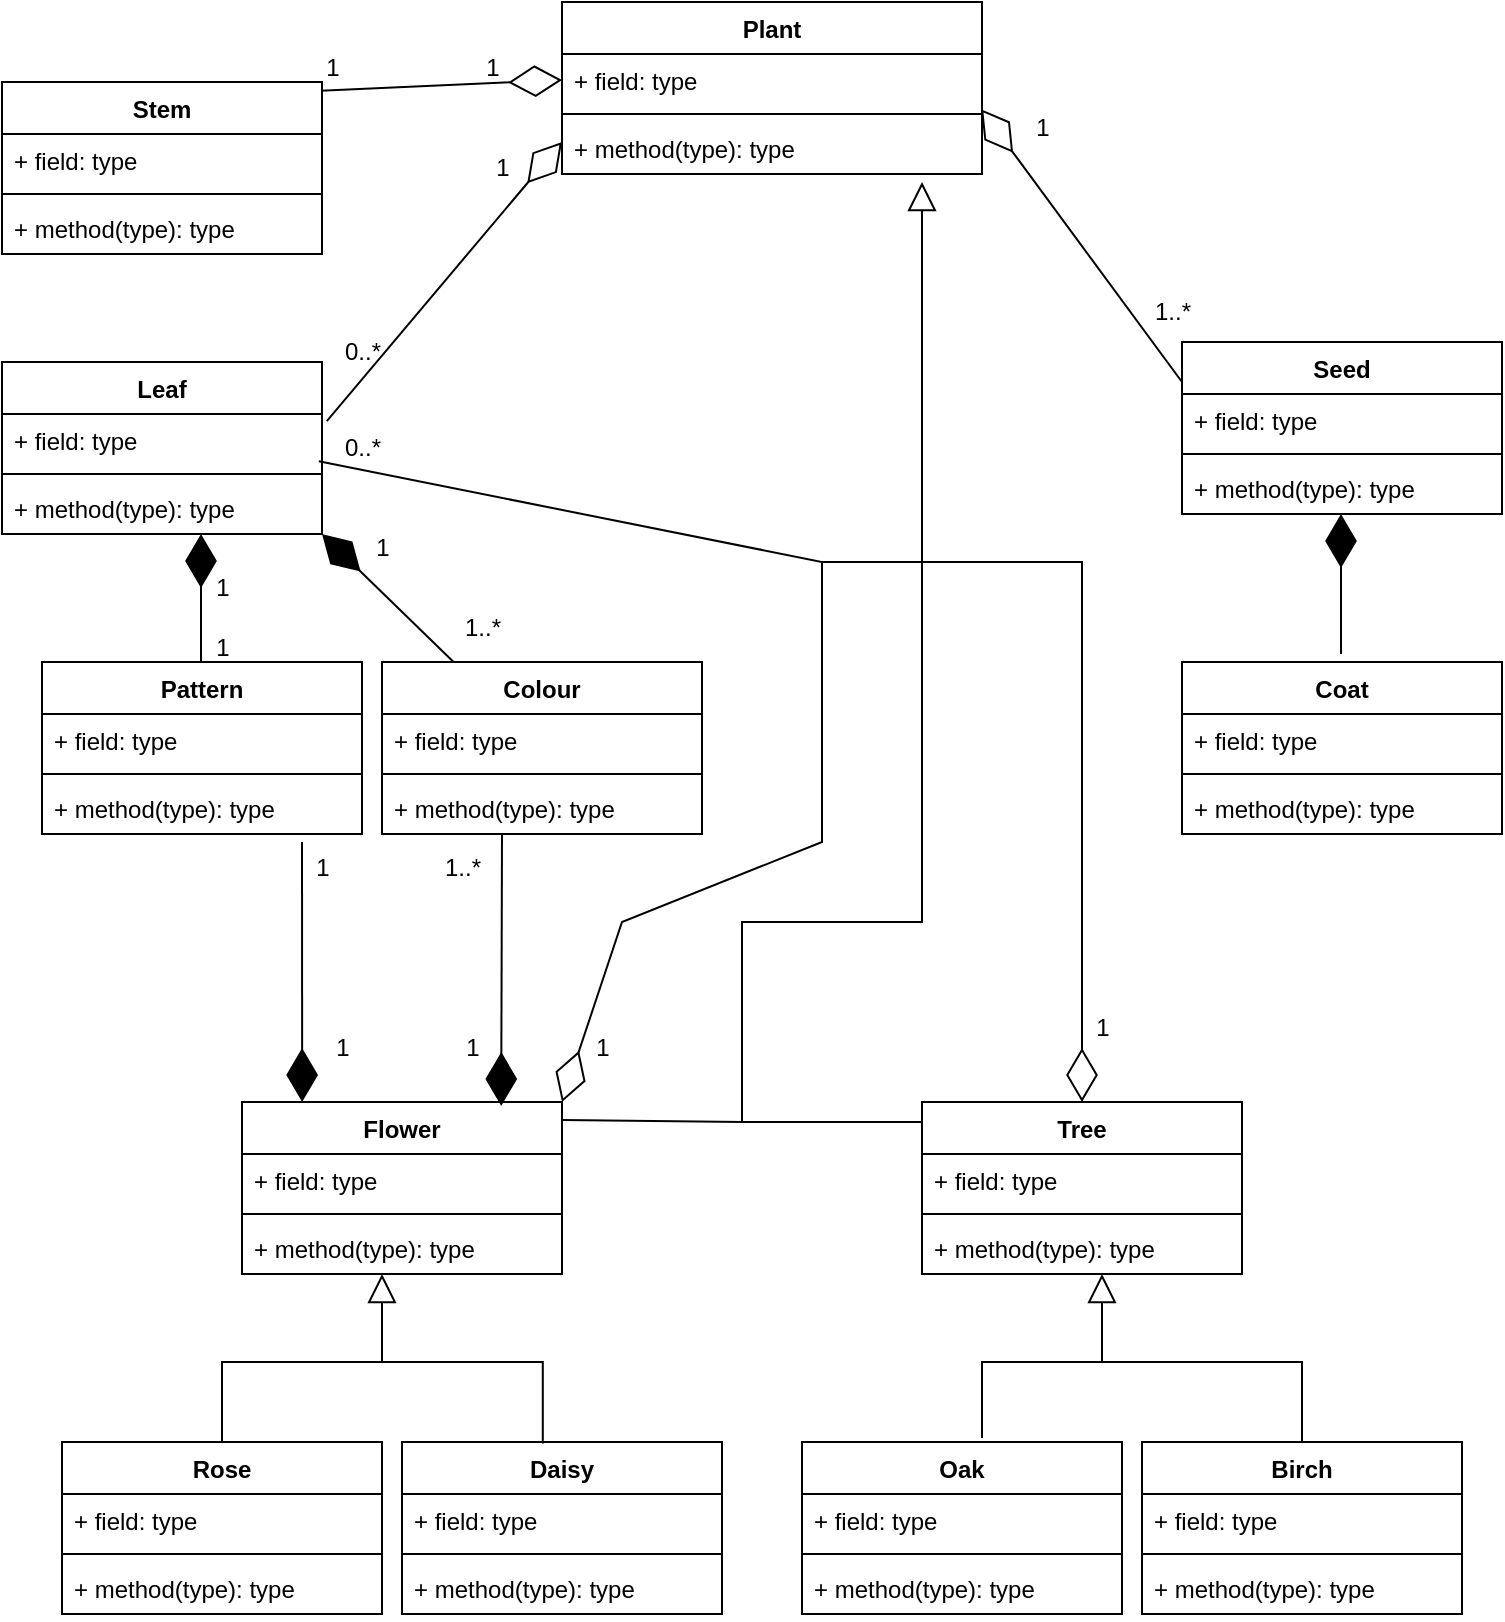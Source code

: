 <mxfile version="24.7.1" type="device">
  <diagram name="Page-1" id="OieRU3SX6AnOjjV_kYHG">
    <mxGraphModel dx="1909" dy="949" grid="1" gridSize="10" guides="1" tooltips="1" connect="1" arrows="1" fold="1" page="1" pageScale="1" pageWidth="850" pageHeight="1100" math="0" shadow="0">
      <root>
        <mxCell id="0" />
        <mxCell id="1" parent="0" />
        <mxCell id="6XmUQKC-16rY_ILwkhLc-27" value="Plant" style="swimlane;fontStyle=1;align=center;verticalAlign=top;childLayout=stackLayout;horizontal=1;startSize=26;horizontalStack=0;resizeParent=1;resizeParentMax=0;resizeLast=0;collapsible=1;marginBottom=0;whiteSpace=wrap;html=1;" vertex="1" parent="1">
          <mxGeometry x="330" y="10" width="210" height="86" as="geometry" />
        </mxCell>
        <mxCell id="6XmUQKC-16rY_ILwkhLc-28" value="+ field: type" style="text;strokeColor=none;fillColor=none;align=left;verticalAlign=top;spacingLeft=4;spacingRight=4;overflow=hidden;rotatable=0;points=[[0,0.5],[1,0.5]];portConstraint=eastwest;whiteSpace=wrap;html=1;" vertex="1" parent="6XmUQKC-16rY_ILwkhLc-27">
          <mxGeometry y="26" width="210" height="26" as="geometry" />
        </mxCell>
        <mxCell id="6XmUQKC-16rY_ILwkhLc-29" value="" style="line;strokeWidth=1;fillColor=none;align=left;verticalAlign=middle;spacingTop=-1;spacingLeft=3;spacingRight=3;rotatable=0;labelPosition=right;points=[];portConstraint=eastwest;strokeColor=inherit;" vertex="1" parent="6XmUQKC-16rY_ILwkhLc-27">
          <mxGeometry y="52" width="210" height="8" as="geometry" />
        </mxCell>
        <mxCell id="6XmUQKC-16rY_ILwkhLc-30" value="+ method(type): type" style="text;strokeColor=none;fillColor=none;align=left;verticalAlign=top;spacingLeft=4;spacingRight=4;overflow=hidden;rotatable=0;points=[[0,0.5],[1,0.5]];portConstraint=eastwest;whiteSpace=wrap;html=1;" vertex="1" parent="6XmUQKC-16rY_ILwkhLc-27">
          <mxGeometry y="60" width="210" height="26" as="geometry" />
        </mxCell>
        <mxCell id="6XmUQKC-16rY_ILwkhLc-33" value="" style="endArrow=diamondThin;endFill=0;endSize=24;html=1;rounded=0;exitX=0.995;exitY=0.167;exitDx=0;exitDy=0;exitPerimeter=0;entryX=0;entryY=0.5;entryDx=0;entryDy=0;" edge="1" parent="1" target="6XmUQKC-16rY_ILwkhLc-28">
          <mxGeometry width="160" relative="1" as="geometry">
            <mxPoint x="209.2" y="54.362" as="sourcePoint" />
            <mxPoint x="330" y="180" as="targetPoint" />
            <Array as="points" />
          </mxGeometry>
        </mxCell>
        <mxCell id="6XmUQKC-16rY_ILwkhLc-34" value="Stem" style="swimlane;fontStyle=1;align=center;verticalAlign=top;childLayout=stackLayout;horizontal=1;startSize=26;horizontalStack=0;resizeParent=1;resizeParentMax=0;resizeLast=0;collapsible=1;marginBottom=0;whiteSpace=wrap;html=1;" vertex="1" parent="1">
          <mxGeometry x="50" y="50" width="160" height="86" as="geometry" />
        </mxCell>
        <mxCell id="6XmUQKC-16rY_ILwkhLc-35" value="+ field: type" style="text;strokeColor=none;fillColor=none;align=left;verticalAlign=top;spacingLeft=4;spacingRight=4;overflow=hidden;rotatable=0;points=[[0,0.5],[1,0.5]];portConstraint=eastwest;whiteSpace=wrap;html=1;" vertex="1" parent="6XmUQKC-16rY_ILwkhLc-34">
          <mxGeometry y="26" width="160" height="26" as="geometry" />
        </mxCell>
        <mxCell id="6XmUQKC-16rY_ILwkhLc-36" value="" style="line;strokeWidth=1;fillColor=none;align=left;verticalAlign=middle;spacingTop=-1;spacingLeft=3;spacingRight=3;rotatable=0;labelPosition=right;points=[];portConstraint=eastwest;strokeColor=inherit;" vertex="1" parent="6XmUQKC-16rY_ILwkhLc-34">
          <mxGeometry y="52" width="160" height="8" as="geometry" />
        </mxCell>
        <mxCell id="6XmUQKC-16rY_ILwkhLc-37" value="+ method(type): type" style="text;strokeColor=none;fillColor=none;align=left;verticalAlign=top;spacingLeft=4;spacingRight=4;overflow=hidden;rotatable=0;points=[[0,0.5],[1,0.5]];portConstraint=eastwest;whiteSpace=wrap;html=1;" vertex="1" parent="6XmUQKC-16rY_ILwkhLc-34">
          <mxGeometry y="60" width="160" height="26" as="geometry" />
        </mxCell>
        <mxCell id="6XmUQKC-16rY_ILwkhLc-38" value="" style="endArrow=diamondThin;endFill=0;endSize=24;html=1;rounded=0;exitX=1.015;exitY=0.138;exitDx=0;exitDy=0;exitPerimeter=0;" edge="1" parent="1" source="6XmUQKC-16rY_ILwkhLc-40">
          <mxGeometry width="160" relative="1" as="geometry">
            <mxPoint x="210" y="220" as="sourcePoint" />
            <mxPoint x="330" y="80" as="targetPoint" />
          </mxGeometry>
        </mxCell>
        <mxCell id="6XmUQKC-16rY_ILwkhLc-39" value="Leaf" style="swimlane;fontStyle=1;align=center;verticalAlign=top;childLayout=stackLayout;horizontal=1;startSize=26;horizontalStack=0;resizeParent=1;resizeParentMax=0;resizeLast=0;collapsible=1;marginBottom=0;whiteSpace=wrap;html=1;" vertex="1" parent="1">
          <mxGeometry x="50" y="190" width="160" height="86" as="geometry" />
        </mxCell>
        <mxCell id="6XmUQKC-16rY_ILwkhLc-40" value="+ field: type" style="text;strokeColor=none;fillColor=none;align=left;verticalAlign=top;spacingLeft=4;spacingRight=4;overflow=hidden;rotatable=0;points=[[0,0.5],[1,0.5]];portConstraint=eastwest;whiteSpace=wrap;html=1;" vertex="1" parent="6XmUQKC-16rY_ILwkhLc-39">
          <mxGeometry y="26" width="160" height="26" as="geometry" />
        </mxCell>
        <mxCell id="6XmUQKC-16rY_ILwkhLc-41" value="" style="line;strokeWidth=1;fillColor=none;align=left;verticalAlign=middle;spacingTop=-1;spacingLeft=3;spacingRight=3;rotatable=0;labelPosition=right;points=[];portConstraint=eastwest;strokeColor=inherit;" vertex="1" parent="6XmUQKC-16rY_ILwkhLc-39">
          <mxGeometry y="52" width="160" height="8" as="geometry" />
        </mxCell>
        <mxCell id="6XmUQKC-16rY_ILwkhLc-42" value="+ method(type): type" style="text;strokeColor=none;fillColor=none;align=left;verticalAlign=top;spacingLeft=4;spacingRight=4;overflow=hidden;rotatable=0;points=[[0,0.5],[1,0.5]];portConstraint=eastwest;whiteSpace=wrap;html=1;" vertex="1" parent="6XmUQKC-16rY_ILwkhLc-39">
          <mxGeometry y="60" width="160" height="26" as="geometry" />
        </mxCell>
        <mxCell id="6XmUQKC-16rY_ILwkhLc-43" value="" style="endArrow=diamondThin;endFill=0;endSize=24;html=1;rounded=0;entryX=0.998;entryY=1.062;entryDx=0;entryDy=0;entryPerimeter=0;" edge="1" parent="1" target="6XmUQKC-16rY_ILwkhLc-28">
          <mxGeometry width="160" relative="1" as="geometry">
            <mxPoint x="640" y="200" as="sourcePoint" />
            <mxPoint x="540" y="200" as="targetPoint" />
          </mxGeometry>
        </mxCell>
        <mxCell id="6XmUQKC-16rY_ILwkhLc-44" value="Seed" style="swimlane;fontStyle=1;align=center;verticalAlign=top;childLayout=stackLayout;horizontal=1;startSize=26;horizontalStack=0;resizeParent=1;resizeParentMax=0;resizeLast=0;collapsible=1;marginBottom=0;whiteSpace=wrap;html=1;" vertex="1" parent="1">
          <mxGeometry x="640" y="180" width="160" height="86" as="geometry" />
        </mxCell>
        <mxCell id="6XmUQKC-16rY_ILwkhLc-45" value="+ field: type" style="text;strokeColor=none;fillColor=none;align=left;verticalAlign=top;spacingLeft=4;spacingRight=4;overflow=hidden;rotatable=0;points=[[0,0.5],[1,0.5]];portConstraint=eastwest;whiteSpace=wrap;html=1;" vertex="1" parent="6XmUQKC-16rY_ILwkhLc-44">
          <mxGeometry y="26" width="160" height="26" as="geometry" />
        </mxCell>
        <mxCell id="6XmUQKC-16rY_ILwkhLc-46" value="" style="line;strokeWidth=1;fillColor=none;align=left;verticalAlign=middle;spacingTop=-1;spacingLeft=3;spacingRight=3;rotatable=0;labelPosition=right;points=[];portConstraint=eastwest;strokeColor=inherit;" vertex="1" parent="6XmUQKC-16rY_ILwkhLc-44">
          <mxGeometry y="52" width="160" height="8" as="geometry" />
        </mxCell>
        <mxCell id="6XmUQKC-16rY_ILwkhLc-47" value="+ method(type): type" style="text;strokeColor=none;fillColor=none;align=left;verticalAlign=top;spacingLeft=4;spacingRight=4;overflow=hidden;rotatable=0;points=[[0,0.5],[1,0.5]];portConstraint=eastwest;whiteSpace=wrap;html=1;" vertex="1" parent="6XmUQKC-16rY_ILwkhLc-44">
          <mxGeometry y="60" width="160" height="26" as="geometry" />
        </mxCell>
        <mxCell id="6XmUQKC-16rY_ILwkhLc-48" value="" style="endArrow=diamondThin;endFill=1;endSize=24;html=1;rounded=0;" edge="1" parent="1">
          <mxGeometry width="160" relative="1" as="geometry">
            <mxPoint x="149.5" y="346" as="sourcePoint" />
            <mxPoint x="149.5" y="276" as="targetPoint" />
          </mxGeometry>
        </mxCell>
        <mxCell id="6XmUQKC-16rY_ILwkhLc-49" value="Pattern" style="swimlane;fontStyle=1;align=center;verticalAlign=top;childLayout=stackLayout;horizontal=1;startSize=26;horizontalStack=0;resizeParent=1;resizeParentMax=0;resizeLast=0;collapsible=1;marginBottom=0;whiteSpace=wrap;html=1;" vertex="1" parent="1">
          <mxGeometry x="70" y="340" width="160" height="86" as="geometry" />
        </mxCell>
        <mxCell id="6XmUQKC-16rY_ILwkhLc-50" value="+ field: type" style="text;strokeColor=none;fillColor=none;align=left;verticalAlign=top;spacingLeft=4;spacingRight=4;overflow=hidden;rotatable=0;points=[[0,0.5],[1,0.5]];portConstraint=eastwest;whiteSpace=wrap;html=1;" vertex="1" parent="6XmUQKC-16rY_ILwkhLc-49">
          <mxGeometry y="26" width="160" height="26" as="geometry" />
        </mxCell>
        <mxCell id="6XmUQKC-16rY_ILwkhLc-51" value="" style="line;strokeWidth=1;fillColor=none;align=left;verticalAlign=middle;spacingTop=-1;spacingLeft=3;spacingRight=3;rotatable=0;labelPosition=right;points=[];portConstraint=eastwest;strokeColor=inherit;" vertex="1" parent="6XmUQKC-16rY_ILwkhLc-49">
          <mxGeometry y="52" width="160" height="8" as="geometry" />
        </mxCell>
        <mxCell id="6XmUQKC-16rY_ILwkhLc-52" value="+ method(type): type" style="text;strokeColor=none;fillColor=none;align=left;verticalAlign=top;spacingLeft=4;spacingRight=4;overflow=hidden;rotatable=0;points=[[0,0.5],[1,0.5]];portConstraint=eastwest;whiteSpace=wrap;html=1;" vertex="1" parent="6XmUQKC-16rY_ILwkhLc-49">
          <mxGeometry y="60" width="160" height="26" as="geometry" />
        </mxCell>
        <mxCell id="6XmUQKC-16rY_ILwkhLc-53" value="" style="endArrow=diamondThin;endFill=1;endSize=24;html=1;rounded=0;" edge="1" parent="1" source="6XmUQKC-16rY_ILwkhLc-54">
          <mxGeometry width="160" relative="1" as="geometry">
            <mxPoint x="280" y="376" as="sourcePoint" />
            <mxPoint x="210" y="276" as="targetPoint" />
          </mxGeometry>
        </mxCell>
        <mxCell id="6XmUQKC-16rY_ILwkhLc-54" value="Colour" style="swimlane;fontStyle=1;align=center;verticalAlign=top;childLayout=stackLayout;horizontal=1;startSize=26;horizontalStack=0;resizeParent=1;resizeParentMax=0;resizeLast=0;collapsible=1;marginBottom=0;whiteSpace=wrap;html=1;" vertex="1" parent="1">
          <mxGeometry x="240" y="340" width="160" height="86" as="geometry" />
        </mxCell>
        <mxCell id="6XmUQKC-16rY_ILwkhLc-55" value="+ field: type" style="text;strokeColor=none;fillColor=none;align=left;verticalAlign=top;spacingLeft=4;spacingRight=4;overflow=hidden;rotatable=0;points=[[0,0.5],[1,0.5]];portConstraint=eastwest;whiteSpace=wrap;html=1;" vertex="1" parent="6XmUQKC-16rY_ILwkhLc-54">
          <mxGeometry y="26" width="160" height="26" as="geometry" />
        </mxCell>
        <mxCell id="6XmUQKC-16rY_ILwkhLc-56" value="" style="line;strokeWidth=1;fillColor=none;align=left;verticalAlign=middle;spacingTop=-1;spacingLeft=3;spacingRight=3;rotatable=0;labelPosition=right;points=[];portConstraint=eastwest;strokeColor=inherit;" vertex="1" parent="6XmUQKC-16rY_ILwkhLc-54">
          <mxGeometry y="52" width="160" height="8" as="geometry" />
        </mxCell>
        <mxCell id="6XmUQKC-16rY_ILwkhLc-57" value="+ method(type): type" style="text;strokeColor=none;fillColor=none;align=left;verticalAlign=top;spacingLeft=4;spacingRight=4;overflow=hidden;rotatable=0;points=[[0,0.5],[1,0.5]];portConstraint=eastwest;whiteSpace=wrap;html=1;" vertex="1" parent="6XmUQKC-16rY_ILwkhLc-54">
          <mxGeometry y="60" width="160" height="26" as="geometry" />
        </mxCell>
        <mxCell id="6XmUQKC-16rY_ILwkhLc-58" value="" style="endArrow=diamondThin;endFill=1;endSize=24;html=1;rounded=0;" edge="1" parent="1">
          <mxGeometry width="160" relative="1" as="geometry">
            <mxPoint x="719.5" y="336" as="sourcePoint" />
            <mxPoint x="719.5" y="266" as="targetPoint" />
          </mxGeometry>
        </mxCell>
        <mxCell id="6XmUQKC-16rY_ILwkhLc-59" value="Coat" style="swimlane;fontStyle=1;align=center;verticalAlign=top;childLayout=stackLayout;horizontal=1;startSize=26;horizontalStack=0;resizeParent=1;resizeParentMax=0;resizeLast=0;collapsible=1;marginBottom=0;whiteSpace=wrap;html=1;" vertex="1" parent="1">
          <mxGeometry x="640" y="340" width="160" height="86" as="geometry" />
        </mxCell>
        <mxCell id="6XmUQKC-16rY_ILwkhLc-60" value="+ field: type" style="text;strokeColor=none;fillColor=none;align=left;verticalAlign=top;spacingLeft=4;spacingRight=4;overflow=hidden;rotatable=0;points=[[0,0.5],[1,0.5]];portConstraint=eastwest;whiteSpace=wrap;html=1;" vertex="1" parent="6XmUQKC-16rY_ILwkhLc-59">
          <mxGeometry y="26" width="160" height="26" as="geometry" />
        </mxCell>
        <mxCell id="6XmUQKC-16rY_ILwkhLc-61" value="" style="line;strokeWidth=1;fillColor=none;align=left;verticalAlign=middle;spacingTop=-1;spacingLeft=3;spacingRight=3;rotatable=0;labelPosition=right;points=[];portConstraint=eastwest;strokeColor=inherit;" vertex="1" parent="6XmUQKC-16rY_ILwkhLc-59">
          <mxGeometry y="52" width="160" height="8" as="geometry" />
        </mxCell>
        <mxCell id="6XmUQKC-16rY_ILwkhLc-62" value="+ method(type): type" style="text;strokeColor=none;fillColor=none;align=left;verticalAlign=top;spacingLeft=4;spacingRight=4;overflow=hidden;rotatable=0;points=[[0,0.5],[1,0.5]];portConstraint=eastwest;whiteSpace=wrap;html=1;" vertex="1" parent="6XmUQKC-16rY_ILwkhLc-59">
          <mxGeometry y="60" width="160" height="26" as="geometry" />
        </mxCell>
        <mxCell id="6XmUQKC-16rY_ILwkhLc-67" value="Tree" style="swimlane;fontStyle=1;align=center;verticalAlign=top;childLayout=stackLayout;horizontal=1;startSize=26;horizontalStack=0;resizeParent=1;resizeParentMax=0;resizeLast=0;collapsible=1;marginBottom=0;whiteSpace=wrap;html=1;" vertex="1" parent="1">
          <mxGeometry x="510" y="560" width="160" height="86" as="geometry" />
        </mxCell>
        <mxCell id="6XmUQKC-16rY_ILwkhLc-68" value="+ field: type" style="text;strokeColor=none;fillColor=none;align=left;verticalAlign=top;spacingLeft=4;spacingRight=4;overflow=hidden;rotatable=0;points=[[0,0.5],[1,0.5]];portConstraint=eastwest;whiteSpace=wrap;html=1;" vertex="1" parent="6XmUQKC-16rY_ILwkhLc-67">
          <mxGeometry y="26" width="160" height="26" as="geometry" />
        </mxCell>
        <mxCell id="6XmUQKC-16rY_ILwkhLc-69" value="" style="line;strokeWidth=1;fillColor=none;align=left;verticalAlign=middle;spacingTop=-1;spacingLeft=3;spacingRight=3;rotatable=0;labelPosition=right;points=[];portConstraint=eastwest;strokeColor=inherit;" vertex="1" parent="6XmUQKC-16rY_ILwkhLc-67">
          <mxGeometry y="52" width="160" height="8" as="geometry" />
        </mxCell>
        <mxCell id="6XmUQKC-16rY_ILwkhLc-70" value="+ method(type): type" style="text;strokeColor=none;fillColor=none;align=left;verticalAlign=top;spacingLeft=4;spacingRight=4;overflow=hidden;rotatable=0;points=[[0,0.5],[1,0.5]];portConstraint=eastwest;whiteSpace=wrap;html=1;" vertex="1" parent="6XmUQKC-16rY_ILwkhLc-67">
          <mxGeometry y="60" width="160" height="26" as="geometry" />
        </mxCell>
        <mxCell id="6XmUQKC-16rY_ILwkhLc-71" value="Flower" style="swimlane;fontStyle=1;align=center;verticalAlign=top;childLayout=stackLayout;horizontal=1;startSize=26;horizontalStack=0;resizeParent=1;resizeParentMax=0;resizeLast=0;collapsible=1;marginBottom=0;whiteSpace=wrap;html=1;" vertex="1" parent="1">
          <mxGeometry x="170" y="560" width="160" height="86" as="geometry" />
        </mxCell>
        <mxCell id="6XmUQKC-16rY_ILwkhLc-72" value="+ field: type" style="text;strokeColor=none;fillColor=none;align=left;verticalAlign=top;spacingLeft=4;spacingRight=4;overflow=hidden;rotatable=0;points=[[0,0.5],[1,0.5]];portConstraint=eastwest;whiteSpace=wrap;html=1;" vertex="1" parent="6XmUQKC-16rY_ILwkhLc-71">
          <mxGeometry y="26" width="160" height="26" as="geometry" />
        </mxCell>
        <mxCell id="6XmUQKC-16rY_ILwkhLc-73" value="" style="line;strokeWidth=1;fillColor=none;align=left;verticalAlign=middle;spacingTop=-1;spacingLeft=3;spacingRight=3;rotatable=0;labelPosition=right;points=[];portConstraint=eastwest;strokeColor=inherit;" vertex="1" parent="6XmUQKC-16rY_ILwkhLc-71">
          <mxGeometry y="52" width="160" height="8" as="geometry" />
        </mxCell>
        <mxCell id="6XmUQKC-16rY_ILwkhLc-74" value="+ method(type): type" style="text;strokeColor=none;fillColor=none;align=left;verticalAlign=top;spacingLeft=4;spacingRight=4;overflow=hidden;rotatable=0;points=[[0,0.5],[1,0.5]];portConstraint=eastwest;whiteSpace=wrap;html=1;" vertex="1" parent="6XmUQKC-16rY_ILwkhLc-71">
          <mxGeometry y="60" width="160" height="26" as="geometry" />
        </mxCell>
        <mxCell id="6XmUQKC-16rY_ILwkhLc-77" value="" style="endArrow=block;endFill=0;endSize=12;html=1;rounded=0;edgeStyle=orthogonalEdgeStyle;exitX=0;exitY=-0.123;exitDx=0;exitDy=0;exitPerimeter=0;" edge="1" parent="1">
          <mxGeometry width="160" relative="1" as="geometry">
            <mxPoint x="330" y="569.016" as="sourcePoint" />
            <mxPoint x="510" y="100" as="targetPoint" />
            <Array as="points">
              <mxPoint x="420" y="570" />
              <mxPoint x="420" y="470" />
              <mxPoint x="510" y="470" />
            </Array>
          </mxGeometry>
        </mxCell>
        <mxCell id="6XmUQKC-16rY_ILwkhLc-84" value="" style="endArrow=none;endFill=0;endSize=12;html=1;rounded=0;edgeStyle=orthogonalEdgeStyle;exitX=0;exitY=-0.123;exitDx=0;exitDy=0;exitPerimeter=0;" edge="1" parent="1" source="6XmUQKC-16rY_ILwkhLc-68">
          <mxGeometry width="160" relative="1" as="geometry">
            <mxPoint x="450" y="583" as="sourcePoint" />
            <mxPoint x="510" y="470" as="targetPoint" />
            <Array as="points">
              <mxPoint x="510" y="570" />
              <mxPoint x="420" y="570" />
              <mxPoint x="420" y="470" />
            </Array>
          </mxGeometry>
        </mxCell>
        <mxCell id="6XmUQKC-16rY_ILwkhLc-88" value="Oak" style="swimlane;fontStyle=1;align=center;verticalAlign=top;childLayout=stackLayout;horizontal=1;startSize=26;horizontalStack=0;resizeParent=1;resizeParentMax=0;resizeLast=0;collapsible=1;marginBottom=0;whiteSpace=wrap;html=1;" vertex="1" parent="1">
          <mxGeometry x="450" y="730" width="160" height="86" as="geometry" />
        </mxCell>
        <mxCell id="6XmUQKC-16rY_ILwkhLc-89" value="+ field: type" style="text;strokeColor=none;fillColor=none;align=left;verticalAlign=top;spacingLeft=4;spacingRight=4;overflow=hidden;rotatable=0;points=[[0,0.5],[1,0.5]];portConstraint=eastwest;whiteSpace=wrap;html=1;" vertex="1" parent="6XmUQKC-16rY_ILwkhLc-88">
          <mxGeometry y="26" width="160" height="26" as="geometry" />
        </mxCell>
        <mxCell id="6XmUQKC-16rY_ILwkhLc-90" value="" style="line;strokeWidth=1;fillColor=none;align=left;verticalAlign=middle;spacingTop=-1;spacingLeft=3;spacingRight=3;rotatable=0;labelPosition=right;points=[];portConstraint=eastwest;strokeColor=inherit;" vertex="1" parent="6XmUQKC-16rY_ILwkhLc-88">
          <mxGeometry y="52" width="160" height="8" as="geometry" />
        </mxCell>
        <mxCell id="6XmUQKC-16rY_ILwkhLc-91" value="+ method(type): type" style="text;strokeColor=none;fillColor=none;align=left;verticalAlign=top;spacingLeft=4;spacingRight=4;overflow=hidden;rotatable=0;points=[[0,0.5],[1,0.5]];portConstraint=eastwest;whiteSpace=wrap;html=1;" vertex="1" parent="6XmUQKC-16rY_ILwkhLc-88">
          <mxGeometry y="60" width="160" height="26" as="geometry" />
        </mxCell>
        <mxCell id="6XmUQKC-16rY_ILwkhLc-92" value="Birch" style="swimlane;fontStyle=1;align=center;verticalAlign=top;childLayout=stackLayout;horizontal=1;startSize=26;horizontalStack=0;resizeParent=1;resizeParentMax=0;resizeLast=0;collapsible=1;marginBottom=0;whiteSpace=wrap;html=1;" vertex="1" parent="1">
          <mxGeometry x="620" y="730" width="160" height="86" as="geometry" />
        </mxCell>
        <mxCell id="6XmUQKC-16rY_ILwkhLc-93" value="+ field: type" style="text;strokeColor=none;fillColor=none;align=left;verticalAlign=top;spacingLeft=4;spacingRight=4;overflow=hidden;rotatable=0;points=[[0,0.5],[1,0.5]];portConstraint=eastwest;whiteSpace=wrap;html=1;" vertex="1" parent="6XmUQKC-16rY_ILwkhLc-92">
          <mxGeometry y="26" width="160" height="26" as="geometry" />
        </mxCell>
        <mxCell id="6XmUQKC-16rY_ILwkhLc-94" value="" style="line;strokeWidth=1;fillColor=none;align=left;verticalAlign=middle;spacingTop=-1;spacingLeft=3;spacingRight=3;rotatable=0;labelPosition=right;points=[];portConstraint=eastwest;strokeColor=inherit;" vertex="1" parent="6XmUQKC-16rY_ILwkhLc-92">
          <mxGeometry y="52" width="160" height="8" as="geometry" />
        </mxCell>
        <mxCell id="6XmUQKC-16rY_ILwkhLc-95" value="+ method(type): type" style="text;strokeColor=none;fillColor=none;align=left;verticalAlign=top;spacingLeft=4;spacingRight=4;overflow=hidden;rotatable=0;points=[[0,0.5],[1,0.5]];portConstraint=eastwest;whiteSpace=wrap;html=1;" vertex="1" parent="6XmUQKC-16rY_ILwkhLc-92">
          <mxGeometry y="60" width="160" height="26" as="geometry" />
        </mxCell>
        <mxCell id="6XmUQKC-16rY_ILwkhLc-99" value="" style="edgeStyle=orthogonalEdgeStyle;endArrow=block;html=1;rounded=0;endSize=12;startSize=12;sourcePerimeterSpacing=0;targetPerimeterSpacing=0;endFill=0;" edge="1" parent="1">
          <mxGeometry width="100" relative="1" as="geometry">
            <mxPoint x="540" y="728" as="sourcePoint" />
            <mxPoint x="600" y="646" as="targetPoint" />
            <Array as="points">
              <mxPoint x="540" y="690" />
              <mxPoint x="600" y="690" />
            </Array>
          </mxGeometry>
        </mxCell>
        <mxCell id="6XmUQKC-16rY_ILwkhLc-100" value="" style="edgeStyle=segmentEdgeStyle;endArrow=none;html=1;curved=0;rounded=0;endSize=8;startSize=8;sourcePerimeterSpacing=0;targetPerimeterSpacing=0;exitX=0.5;exitY=0;exitDx=0;exitDy=0;endFill=0;" edge="1" parent="1" source="6XmUQKC-16rY_ILwkhLc-92">
          <mxGeometry width="100" relative="1" as="geometry">
            <mxPoint x="650" y="660" as="sourcePoint" />
            <mxPoint x="600" y="670" as="targetPoint" />
            <Array as="points">
              <mxPoint x="700" y="690" />
              <mxPoint x="600" y="690" />
              <mxPoint x="600" y="670" />
            </Array>
          </mxGeometry>
        </mxCell>
        <mxCell id="6XmUQKC-16rY_ILwkhLc-101" value="Daisy" style="swimlane;fontStyle=1;align=center;verticalAlign=top;childLayout=stackLayout;horizontal=1;startSize=26;horizontalStack=0;resizeParent=1;resizeParentMax=0;resizeLast=0;collapsible=1;marginBottom=0;whiteSpace=wrap;html=1;" vertex="1" parent="1">
          <mxGeometry x="250" y="730" width="160" height="86" as="geometry" />
        </mxCell>
        <mxCell id="6XmUQKC-16rY_ILwkhLc-102" value="+ field: type" style="text;strokeColor=none;fillColor=none;align=left;verticalAlign=top;spacingLeft=4;spacingRight=4;overflow=hidden;rotatable=0;points=[[0,0.5],[1,0.5]];portConstraint=eastwest;whiteSpace=wrap;html=1;" vertex="1" parent="6XmUQKC-16rY_ILwkhLc-101">
          <mxGeometry y="26" width="160" height="26" as="geometry" />
        </mxCell>
        <mxCell id="6XmUQKC-16rY_ILwkhLc-103" value="" style="line;strokeWidth=1;fillColor=none;align=left;verticalAlign=middle;spacingTop=-1;spacingLeft=3;spacingRight=3;rotatable=0;labelPosition=right;points=[];portConstraint=eastwest;strokeColor=inherit;" vertex="1" parent="6XmUQKC-16rY_ILwkhLc-101">
          <mxGeometry y="52" width="160" height="8" as="geometry" />
        </mxCell>
        <mxCell id="6XmUQKC-16rY_ILwkhLc-104" value="+ method(type): type" style="text;strokeColor=none;fillColor=none;align=left;verticalAlign=top;spacingLeft=4;spacingRight=4;overflow=hidden;rotatable=0;points=[[0,0.5],[1,0.5]];portConstraint=eastwest;whiteSpace=wrap;html=1;" vertex="1" parent="6XmUQKC-16rY_ILwkhLc-101">
          <mxGeometry y="60" width="160" height="26" as="geometry" />
        </mxCell>
        <mxCell id="6XmUQKC-16rY_ILwkhLc-105" value="Rose" style="swimlane;fontStyle=1;align=center;verticalAlign=top;childLayout=stackLayout;horizontal=1;startSize=26;horizontalStack=0;resizeParent=1;resizeParentMax=0;resizeLast=0;collapsible=1;marginBottom=0;whiteSpace=wrap;html=1;" vertex="1" parent="1">
          <mxGeometry x="80" y="730" width="160" height="86" as="geometry" />
        </mxCell>
        <mxCell id="6XmUQKC-16rY_ILwkhLc-106" value="+ field: type" style="text;strokeColor=none;fillColor=none;align=left;verticalAlign=top;spacingLeft=4;spacingRight=4;overflow=hidden;rotatable=0;points=[[0,0.5],[1,0.5]];portConstraint=eastwest;whiteSpace=wrap;html=1;" vertex="1" parent="6XmUQKC-16rY_ILwkhLc-105">
          <mxGeometry y="26" width="160" height="26" as="geometry" />
        </mxCell>
        <mxCell id="6XmUQKC-16rY_ILwkhLc-107" value="" style="line;strokeWidth=1;fillColor=none;align=left;verticalAlign=middle;spacingTop=-1;spacingLeft=3;spacingRight=3;rotatable=0;labelPosition=right;points=[];portConstraint=eastwest;strokeColor=inherit;" vertex="1" parent="6XmUQKC-16rY_ILwkhLc-105">
          <mxGeometry y="52" width="160" height="8" as="geometry" />
        </mxCell>
        <mxCell id="6XmUQKC-16rY_ILwkhLc-108" value="+ method(type): type" style="text;strokeColor=none;fillColor=none;align=left;verticalAlign=top;spacingLeft=4;spacingRight=4;overflow=hidden;rotatable=0;points=[[0,0.5],[1,0.5]];portConstraint=eastwest;whiteSpace=wrap;html=1;" vertex="1" parent="6XmUQKC-16rY_ILwkhLc-105">
          <mxGeometry y="60" width="160" height="26" as="geometry" />
        </mxCell>
        <mxCell id="6XmUQKC-16rY_ILwkhLc-109" value="" style="endArrow=block;endFill=0;endSize=12;html=1;rounded=0;edgeStyle=orthogonalEdgeStyle;exitX=0.44;exitY=0.009;exitDx=0;exitDy=0;exitPerimeter=0;" edge="1" parent="1" source="6XmUQKC-16rY_ILwkhLc-101">
          <mxGeometry width="160" relative="1" as="geometry">
            <mxPoint x="320" y="727" as="sourcePoint" />
            <mxPoint x="240" y="646" as="targetPoint" />
            <Array as="points">
              <mxPoint x="320" y="690" />
              <mxPoint x="240" y="690" />
            </Array>
          </mxGeometry>
        </mxCell>
        <mxCell id="6XmUQKC-16rY_ILwkhLc-110" value="" style="edgeStyle=orthogonalEdgeStyle;orthogonalLoop=1;jettySize=auto;html=1;rounded=0;exitX=0.5;exitY=0;exitDx=0;exitDy=0;endArrow=none;endFill=0;" edge="1" parent="1" source="6XmUQKC-16rY_ILwkhLc-105">
          <mxGeometry width="100" relative="1" as="geometry">
            <mxPoint x="110" y="700" as="sourcePoint" />
            <mxPoint x="240" y="690" as="targetPoint" />
            <Array as="points">
              <mxPoint x="160" y="690" />
            </Array>
          </mxGeometry>
        </mxCell>
        <mxCell id="6XmUQKC-16rY_ILwkhLc-113" value="" style="endArrow=diamondThin;endFill=1;endSize=24;html=1;rounded=0;entryX=0.188;entryY=0;entryDx=0;entryDy=0;entryPerimeter=0;" edge="1" parent="1" target="6XmUQKC-16rY_ILwkhLc-71">
          <mxGeometry width="160" relative="1" as="geometry">
            <mxPoint x="200" y="430" as="sourcePoint" />
            <mxPoint x="210" y="480" as="targetPoint" />
          </mxGeometry>
        </mxCell>
        <mxCell id="6XmUQKC-16rY_ILwkhLc-114" value="" style="endArrow=diamondThin;endFill=1;endSize=24;html=1;rounded=0;entryX=0.81;entryY=0.023;entryDx=0;entryDy=0;entryPerimeter=0;" edge="1" parent="1" target="6XmUQKC-16rY_ILwkhLc-71">
          <mxGeometry width="160" relative="1" as="geometry">
            <mxPoint x="300" y="426" as="sourcePoint" />
            <mxPoint x="300" y="556" as="targetPoint" />
          </mxGeometry>
        </mxCell>
        <mxCell id="6XmUQKC-16rY_ILwkhLc-115" value="" style="endArrow=diamondThin;endFill=0;endSize=24;html=1;rounded=0;entryX=1;entryY=0;entryDx=0;entryDy=0;exitX=0.99;exitY=0.908;exitDx=0;exitDy=0;exitPerimeter=0;" edge="1" parent="1" source="6XmUQKC-16rY_ILwkhLc-40" target="6XmUQKC-16rY_ILwkhLc-71">
          <mxGeometry width="160" relative="1" as="geometry">
            <mxPoint x="340" y="380" as="sourcePoint" />
            <mxPoint x="500" y="380" as="targetPoint" />
            <Array as="points">
              <mxPoint x="460" y="290" />
              <mxPoint x="460" y="430" />
              <mxPoint x="360" y="470" />
            </Array>
          </mxGeometry>
        </mxCell>
        <mxCell id="6XmUQKC-16rY_ILwkhLc-116" value="" style="endArrow=diamondThin;endFill=0;endSize=24;html=1;rounded=0;entryX=0.5;entryY=0;entryDx=0;entryDy=0;" edge="1" parent="1" target="6XmUQKC-16rY_ILwkhLc-67">
          <mxGeometry width="160" relative="1" as="geometry">
            <mxPoint x="460" y="290" as="sourcePoint" />
            <mxPoint x="500" y="380" as="targetPoint" />
            <Array as="points">
              <mxPoint x="590" y="290" />
              <mxPoint x="590" y="430" />
            </Array>
          </mxGeometry>
        </mxCell>
        <mxCell id="6XmUQKC-16rY_ILwkhLc-117" value="1" style="text;html=1;align=center;verticalAlign=middle;resizable=0;points=[];autosize=1;strokeColor=none;fillColor=none;" vertex="1" parent="1">
          <mxGeometry x="280" y="28" width="30" height="30" as="geometry" />
        </mxCell>
        <mxCell id="6XmUQKC-16rY_ILwkhLc-118" value="1" style="text;html=1;align=center;verticalAlign=middle;resizable=0;points=[];autosize=1;strokeColor=none;fillColor=none;" vertex="1" parent="1">
          <mxGeometry x="200" y="28" width="30" height="30" as="geometry" />
        </mxCell>
        <mxCell id="6XmUQKC-16rY_ILwkhLc-119" value="1" style="text;html=1;align=center;verticalAlign=middle;resizable=0;points=[];autosize=1;strokeColor=none;fillColor=none;" vertex="1" parent="1">
          <mxGeometry x="555" y="58" width="30" height="30" as="geometry" />
        </mxCell>
        <mxCell id="6XmUQKC-16rY_ILwkhLc-120" value="1..*" style="text;html=1;align=center;verticalAlign=middle;resizable=0;points=[];autosize=1;strokeColor=none;fillColor=none;" vertex="1" parent="1">
          <mxGeometry x="615" y="150" width="40" height="30" as="geometry" />
        </mxCell>
        <mxCell id="6XmUQKC-16rY_ILwkhLc-121" value="1" style="text;html=1;align=center;verticalAlign=middle;resizable=0;points=[];autosize=1;strokeColor=none;fillColor=none;" vertex="1" parent="1">
          <mxGeometry x="285" y="78" width="30" height="30" as="geometry" />
        </mxCell>
        <mxCell id="6XmUQKC-16rY_ILwkhLc-122" value="0..*" style="text;html=1;align=center;verticalAlign=middle;resizable=0;points=[];autosize=1;strokeColor=none;fillColor=none;" vertex="1" parent="1">
          <mxGeometry x="210" y="170" width="40" height="30" as="geometry" />
        </mxCell>
        <mxCell id="6XmUQKC-16rY_ILwkhLc-123" value="1" style="text;html=1;align=center;verticalAlign=middle;resizable=0;points=[];autosize=1;strokeColor=none;fillColor=none;" vertex="1" parent="1">
          <mxGeometry x="585" y="508" width="30" height="30" as="geometry" />
        </mxCell>
        <mxCell id="6XmUQKC-16rY_ILwkhLc-124" value="0..*" style="text;html=1;align=center;verticalAlign=middle;resizable=0;points=[];autosize=1;strokeColor=none;fillColor=none;" vertex="1" parent="1">
          <mxGeometry x="210" y="218" width="40" height="30" as="geometry" />
        </mxCell>
        <mxCell id="6XmUQKC-16rY_ILwkhLc-125" value="1" style="text;html=1;align=center;verticalAlign=middle;resizable=0;points=[];autosize=1;strokeColor=none;fillColor=none;" vertex="1" parent="1">
          <mxGeometry x="335" y="518" width="30" height="30" as="geometry" />
        </mxCell>
        <mxCell id="6XmUQKC-16rY_ILwkhLc-126" value="1..*" style="text;html=1;align=center;verticalAlign=middle;resizable=0;points=[];autosize=1;strokeColor=none;fillColor=none;" vertex="1" parent="1">
          <mxGeometry x="270" y="308" width="40" height="30" as="geometry" />
        </mxCell>
        <mxCell id="6XmUQKC-16rY_ILwkhLc-127" value="1" style="text;html=1;align=center;verticalAlign=middle;resizable=0;points=[];autosize=1;strokeColor=none;fillColor=none;" vertex="1" parent="1">
          <mxGeometry x="225" y="268" width="30" height="30" as="geometry" />
        </mxCell>
        <mxCell id="6XmUQKC-16rY_ILwkhLc-128" value="1" style="text;html=1;align=center;verticalAlign=middle;resizable=0;points=[];autosize=1;strokeColor=none;fillColor=none;" vertex="1" parent="1">
          <mxGeometry x="145" y="318" width="30" height="30" as="geometry" />
        </mxCell>
        <mxCell id="6XmUQKC-16rY_ILwkhLc-129" value="1" style="text;html=1;align=center;verticalAlign=middle;resizable=0;points=[];autosize=1;strokeColor=none;fillColor=none;" vertex="1" parent="1">
          <mxGeometry x="145" y="288" width="30" height="30" as="geometry" />
        </mxCell>
        <mxCell id="6XmUQKC-16rY_ILwkhLc-132" value="1" style="text;html=1;align=center;verticalAlign=middle;resizable=0;points=[];autosize=1;strokeColor=none;fillColor=none;" vertex="1" parent="1">
          <mxGeometry x="205" y="518" width="30" height="30" as="geometry" />
        </mxCell>
        <mxCell id="6XmUQKC-16rY_ILwkhLc-133" value="1" style="text;html=1;align=center;verticalAlign=middle;resizable=0;points=[];autosize=1;strokeColor=none;fillColor=none;" vertex="1" parent="1">
          <mxGeometry x="195" y="428" width="30" height="30" as="geometry" />
        </mxCell>
        <mxCell id="6XmUQKC-16rY_ILwkhLc-134" value="1" style="text;html=1;align=center;verticalAlign=middle;resizable=0;points=[];autosize=1;strokeColor=none;fillColor=none;" vertex="1" parent="1">
          <mxGeometry x="270" y="518" width="30" height="30" as="geometry" />
        </mxCell>
        <mxCell id="6XmUQKC-16rY_ILwkhLc-135" value="1..*" style="text;html=1;align=center;verticalAlign=middle;resizable=0;points=[];autosize=1;strokeColor=none;fillColor=none;" vertex="1" parent="1">
          <mxGeometry x="260" y="428" width="40" height="30" as="geometry" />
        </mxCell>
      </root>
    </mxGraphModel>
  </diagram>
</mxfile>
